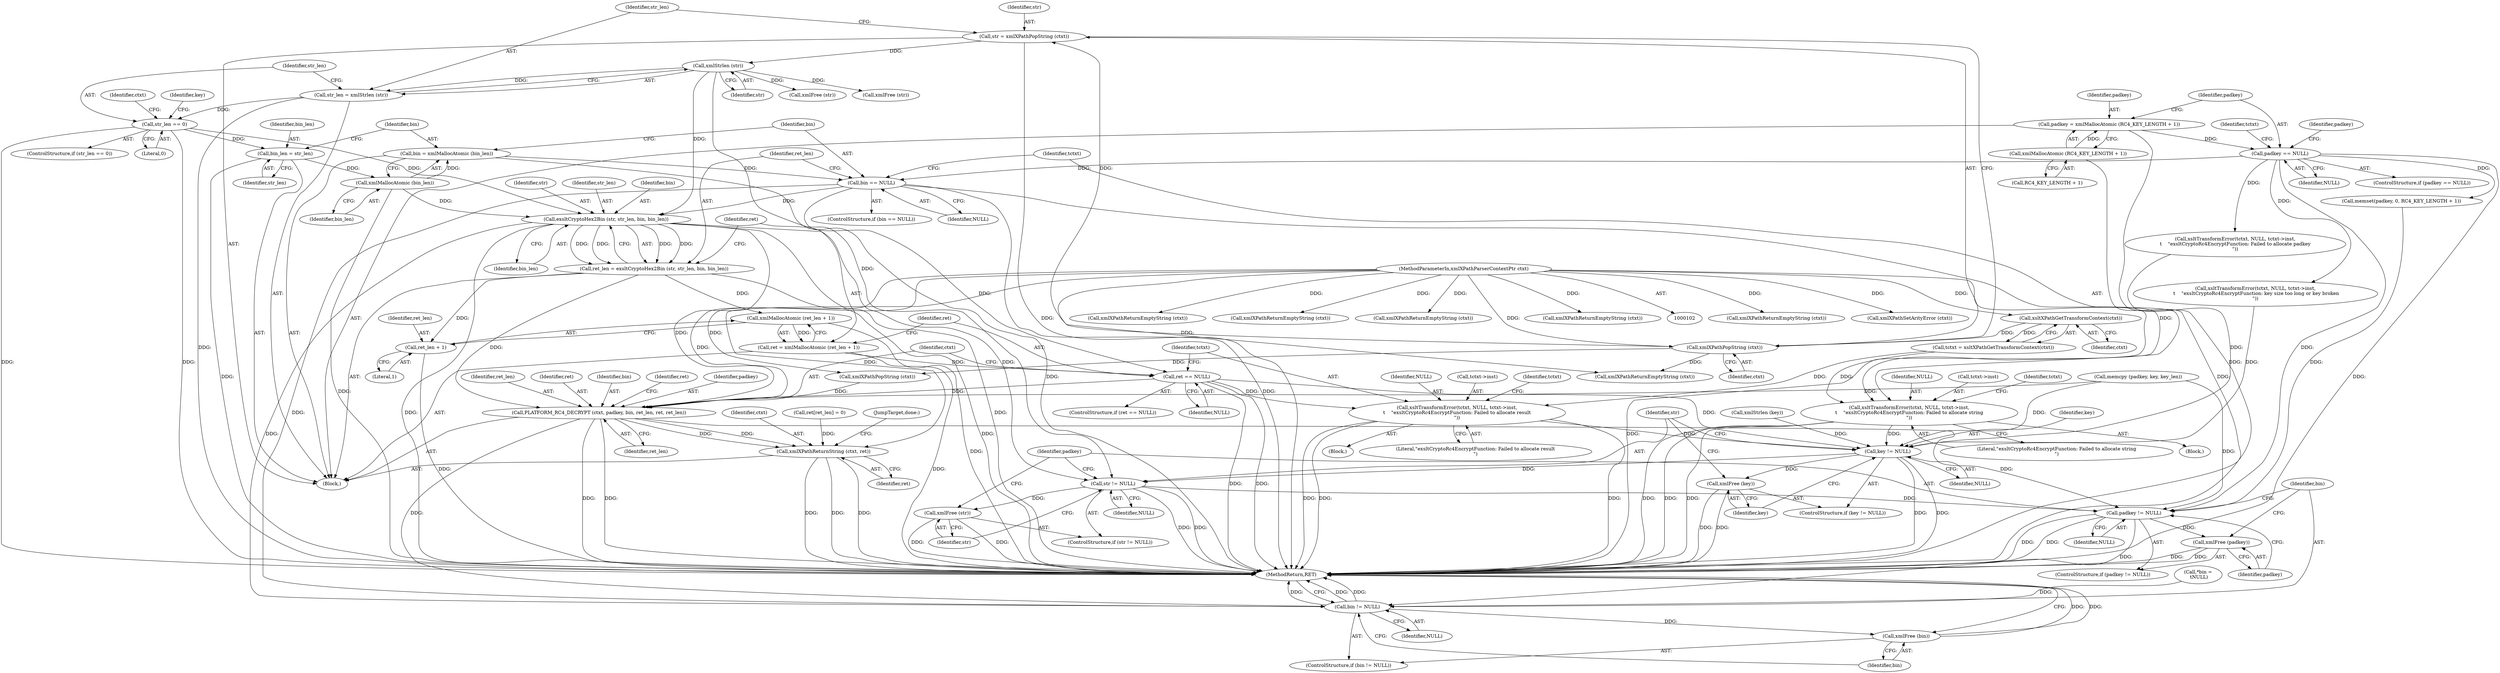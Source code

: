 digraph "0_Chrome_96dbafe288dbe2f0cc45fa3c39daf6d0c37acbab_0@pointer" {
"1000264" [label="(Call,bin == NULL)"];
"1000259" [label="(Call,bin = xmlMallocAtomic (bin_len))"];
"1000261" [label="(Call,xmlMallocAtomic (bin_len))"];
"1000256" [label="(Call,bin_len = str_len)"];
"1000167" [label="(Call,str_len == 0)"];
"1000162" [label="(Call,str_len = xmlStrlen (str))"];
"1000164" [label="(Call,xmlStrlen (str))"];
"1000158" [label="(Call,str = xmlXPathPopString (ctxt))"];
"1000160" [label="(Call,xmlXPathPopString (ctxt))"];
"1000156" [label="(Call,xsltXPathGetTransformContext(ctxt))"];
"1000103" [label="(MethodParameterIn,xmlXPathParserContextPtr ctxt)"];
"1000203" [label="(Call,padkey == NULL)"];
"1000196" [label="(Call,padkey = xmlMallocAtomic (RC4_KEY_LENGTH + 1))"];
"1000198" [label="(Call,xmlMallocAtomic (RC4_KEY_LENGTH + 1))"];
"1000268" [label="(Call,xsltTransformError(tctxt, NULL, tctxt->inst,\n\t    \"exsltCryptoRc4EncryptFunction: Failed to allocate string\n\"))"];
"1000333" [label="(Call,key != NULL)"];
"1000336" [label="(Call,xmlFree (key))"];
"1000339" [label="(Call,str != NULL)"];
"1000342" [label="(Call,xmlFree (str))"];
"1000345" [label="(Call,padkey != NULL)"];
"1000348" [label="(Call,xmlFree (padkey))"];
"1000351" [label="(Call,bin != NULL)"];
"1000354" [label="(Call,xmlFree (bin))"];
"1000285" [label="(Call,exsltCryptoHex2Bin (str, str_len, bin, bin_len))"];
"1000283" [label="(Call,ret_len = exsltCryptoHex2Bin (str, str_len, bin, bin_len))"];
"1000292" [label="(Call,xmlMallocAtomic (ret_len + 1))"];
"1000290" [label="(Call,ret = xmlMallocAtomic (ret_len + 1))"];
"1000297" [label="(Call,ret == NULL)"];
"1000301" [label="(Call,xsltTransformError(tctxt, NULL, tctxt->inst,\n\t    \"exsltCryptoRc4EncryptFunction: Failed to allocate result\n\"))"];
"1000316" [label="(Call,PLATFORM_RC4_DECRYPT (ctxt, padkey, bin, ret_len, ret, ret_len))"];
"1000328" [label="(Call,xmlXPathReturnString (ctxt, ret))"];
"1000293" [label="(Call,ret_len + 1)"];
"1000283" [label="(Call,ret_len = exsltCryptoHex2Bin (str, str_len, bin, bin_len))"];
"1000204" [label="(Identifier,padkey)"];
"1000177" [label="(Identifier,key)"];
"1000277" [label="(Identifier,tctxt)"];
"1000252" [label="(Call,memcpy (padkey, key, key_len))"];
"1000203" [label="(Call,padkey == NULL)"];
"1000264" [label="(Call,bin == NULL)"];
"1000166" [label="(ControlStructure,if (str_len == 0))"];
"1000257" [label="(Identifier,bin_len)"];
"1000335" [label="(Identifier,NULL)"];
"1000302" [label="(Identifier,tctxt)"];
"1000301" [label="(Call,xsltTransformError(tctxt, NULL, tctxt->inst,\n\t    \"exsltCryptoRc4EncryptFunction: Failed to allocate result\n\"))"];
"1000135" [label="(Call,*bin =\n \tNULL)"];
"1000332" [label="(ControlStructure,if (key != NULL))"];
"1000260" [label="(Identifier,bin)"];
"1000298" [label="(Identifier,ret)"];
"1000297" [label="(Call,ret == NULL)"];
"1000268" [label="(Call,xsltTransformError(tctxt, NULL, tctxt->inst,\n\t    \"exsltCryptoRc4EncryptFunction: Failed to allocate string\n\"))"];
"1000325" [label="(Identifier,ret)"];
"1000355" [label="(Identifier,bin)"];
"1000172" [label="(Identifier,ctxt)"];
"1000322" [label="(Identifier,ret_len)"];
"1000316" [label="(Call,PLATFORM_RC4_DECRYPT (ctxt, padkey, bin, ret_len, ret, ret_len))"];
"1000222" [label="(Call,memset(padkey, 0, RC4_KEY_LENGTH + 1))"];
"1000339" [label="(Call,str != NULL)"];
"1000270" [label="(Identifier,NULL)"];
"1000199" [label="(Call,RC4_KEY_LENGTH + 1)"];
"1000165" [label="(Identifier,str)"];
"1000173" [label="(Call,xmlFree (str))"];
"1000258" [label="(Identifier,str_len)"];
"1000299" [label="(Identifier,NULL)"];
"1000330" [label="(Identifier,ret)"];
"1000336" [label="(Call,xmlFree (key))"];
"1000265" [label="(Identifier,bin)"];
"1000329" [label="(Identifier,ctxt)"];
"1000168" [label="(Identifier,str_len)"];
"1000286" [label="(Identifier,str)"];
"1000333" [label="(Call,key != NULL)"];
"1000159" [label="(Identifier,str)"];
"1000198" [label="(Call,xmlMallocAtomic (RC4_KEY_LENGTH + 1))"];
"1000261" [label="(Call,xmlMallocAtomic (bin_len))"];
"1000105" [label="(Block,)"];
"1000162" [label="(Call,str_len = xmlStrlen (str))"];
"1000157" [label="(Identifier,ctxt)"];
"1000341" [label="(Identifier,NULL)"];
"1000345" [label="(Call,padkey != NULL)"];
"1000259" [label="(Call,bin = xmlMallocAtomic (bin_len))"];
"1000189" [label="(Call,xmlXPathReturnEmptyString (ctxt))"];
"1000323" [label="(Call,ret[ret_len] = 0)"];
"1000284" [label="(Identifier,ret_len)"];
"1000352" [label="(Identifier,bin)"];
"1000350" [label="(ControlStructure,if (bin != NULL))"];
"1000287" [label="(Identifier,str_len)"];
"1000300" [label="(Block,)"];
"1000303" [label="(Identifier,NULL)"];
"1000154" [label="(Call,tctxt = xsltXPathGetTransformContext(ctxt))"];
"1000334" [label="(Identifier,key)"];
"1000151" [label="(Call,xmlXPathSetArityError (ctxt))"];
"1000169" [label="(Literal,0)"];
"1000263" [label="(ControlStructure,if (bin == NULL))"];
"1000161" [label="(Identifier,ctxt)"];
"1000267" [label="(Block,)"];
"1000285" [label="(Call,exsltCryptoHex2Bin (str, str_len, bin, bin_len))"];
"1000291" [label="(Identifier,ret)"];
"1000343" [label="(Identifier,str)"];
"1000342" [label="(Call,xmlFree (str))"];
"1000337" [label="(Identifier,key)"];
"1000292" [label="(Call,xmlMallocAtomic (ret_len + 1))"];
"1000269" [label="(Identifier,tctxt)"];
"1000266" [label="(Identifier,NULL)"];
"1000344" [label="(ControlStructure,if (padkey != NULL))"];
"1000197" [label="(Identifier,padkey)"];
"1000318" [label="(Identifier,padkey)"];
"1000351" [label="(Call,bin != NULL)"];
"1000290" [label="(Call,ret = xmlMallocAtomic (ret_len + 1))"];
"1000158" [label="(Call,str = xmlXPathPopString (ctxt))"];
"1000196" [label="(Call,padkey = xmlMallocAtomic (RC4_KEY_LENGTH + 1))"];
"1000346" [label="(Identifier,padkey)"];
"1000271" [label="(Call,tctxt->inst)"];
"1000163" [label="(Identifier,str_len)"];
"1000349" [label="(Identifier,padkey)"];
"1000293" [label="(Call,ret_len + 1)"];
"1000223" [label="(Identifier,padkey)"];
"1000304" [label="(Call,tctxt->inst)"];
"1000193" [label="(Call,xmlFree (str))"];
"1000207" [label="(Call,xsltTransformError(tctxt, NULL, tctxt->inst,\n\t    \"exsltCryptoRc4EncryptFunction: Failed to allocate padkey\n\"))"];
"1000262" [label="(Identifier,bin_len)"];
"1000347" [label="(Identifier,NULL)"];
"1000320" [label="(Identifier,ret_len)"];
"1000294" [label="(Identifier,ret_len)"];
"1000288" [label="(Identifier,bin)"];
"1000338" [label="(ControlStructure,if (str != NULL))"];
"1000289" [label="(Identifier,bin_len)"];
"1000156" [label="(Call,xsltXPathGetTransformContext(ctxt))"];
"1000280" [label="(Call,xmlXPathReturnEmptyString (ctxt))"];
"1000348" [label="(Call,xmlFree (padkey))"];
"1000321" [label="(Identifier,ret)"];
"1000313" [label="(Call,xmlXPathReturnEmptyString (ctxt))"];
"1000295" [label="(Literal,1)"];
"1000296" [label="(ControlStructure,if (ret == NULL))"];
"1000354" [label="(Call,xmlFree (bin))"];
"1000164" [label="(Call,xmlStrlen (str))"];
"1000182" [label="(Call,xmlStrlen (key))"];
"1000256" [label="(Call,bin_len = str_len)"];
"1000219" [label="(Call,xmlXPathReturnEmptyString (ctxt))"];
"1000171" [label="(Call,xmlXPathReturnEmptyString (ctxt))"];
"1000178" [label="(Call,xmlXPathPopString (ctxt))"];
"1000205" [label="(Identifier,NULL)"];
"1000328" [label="(Call,xmlXPathReturnString (ctxt, ret))"];
"1000249" [label="(Call,xmlXPathReturnEmptyString (ctxt))"];
"1000103" [label="(MethodParameterIn,xmlXPathParserContextPtr ctxt)"];
"1000356" [label="(MethodReturn,RET)"];
"1000237" [label="(Call,xsltTransformError(tctxt, NULL, tctxt->inst,\n \t    \"exsltCryptoRc4EncryptFunction: key size too long or key broken\n\"))"];
"1000319" [label="(Identifier,bin)"];
"1000331" [label="(JumpTarget,done:)"];
"1000340" [label="(Identifier,str)"];
"1000317" [label="(Identifier,ctxt)"];
"1000208" [label="(Identifier,tctxt)"];
"1000160" [label="(Call,xmlXPathPopString (ctxt))"];
"1000353" [label="(Identifier,NULL)"];
"1000307" [label="(Literal,\"exsltCryptoRc4EncryptFunction: Failed to allocate result\n\")"];
"1000202" [label="(ControlStructure,if (padkey == NULL))"];
"1000167" [label="(Call,str_len == 0)"];
"1000274" [label="(Literal,\"exsltCryptoRc4EncryptFunction: Failed to allocate string\n\")"];
"1000310" [label="(Identifier,tctxt)"];
"1000264" -> "1000263"  [label="AST: "];
"1000264" -> "1000266"  [label="CFG: "];
"1000265" -> "1000264"  [label="AST: "];
"1000266" -> "1000264"  [label="AST: "];
"1000269" -> "1000264"  [label="CFG: "];
"1000284" -> "1000264"  [label="CFG: "];
"1000264" -> "1000356"  [label="DDG: "];
"1000259" -> "1000264"  [label="DDG: "];
"1000203" -> "1000264"  [label="DDG: "];
"1000264" -> "1000268"  [label="DDG: "];
"1000264" -> "1000285"  [label="DDG: "];
"1000264" -> "1000297"  [label="DDG: "];
"1000264" -> "1000351"  [label="DDG: "];
"1000259" -> "1000105"  [label="AST: "];
"1000259" -> "1000261"  [label="CFG: "];
"1000260" -> "1000259"  [label="AST: "];
"1000261" -> "1000259"  [label="AST: "];
"1000265" -> "1000259"  [label="CFG: "];
"1000259" -> "1000356"  [label="DDG: "];
"1000261" -> "1000259"  [label="DDG: "];
"1000261" -> "1000262"  [label="CFG: "];
"1000262" -> "1000261"  [label="AST: "];
"1000261" -> "1000356"  [label="DDG: "];
"1000256" -> "1000261"  [label="DDG: "];
"1000261" -> "1000285"  [label="DDG: "];
"1000256" -> "1000105"  [label="AST: "];
"1000256" -> "1000258"  [label="CFG: "];
"1000257" -> "1000256"  [label="AST: "];
"1000258" -> "1000256"  [label="AST: "];
"1000260" -> "1000256"  [label="CFG: "];
"1000256" -> "1000356"  [label="DDG: "];
"1000167" -> "1000256"  [label="DDG: "];
"1000167" -> "1000166"  [label="AST: "];
"1000167" -> "1000169"  [label="CFG: "];
"1000168" -> "1000167"  [label="AST: "];
"1000169" -> "1000167"  [label="AST: "];
"1000172" -> "1000167"  [label="CFG: "];
"1000177" -> "1000167"  [label="CFG: "];
"1000167" -> "1000356"  [label="DDG: "];
"1000167" -> "1000356"  [label="DDG: "];
"1000162" -> "1000167"  [label="DDG: "];
"1000167" -> "1000285"  [label="DDG: "];
"1000162" -> "1000105"  [label="AST: "];
"1000162" -> "1000164"  [label="CFG: "];
"1000163" -> "1000162"  [label="AST: "];
"1000164" -> "1000162"  [label="AST: "];
"1000168" -> "1000162"  [label="CFG: "];
"1000162" -> "1000356"  [label="DDG: "];
"1000164" -> "1000162"  [label="DDG: "];
"1000164" -> "1000165"  [label="CFG: "];
"1000165" -> "1000164"  [label="AST: "];
"1000158" -> "1000164"  [label="DDG: "];
"1000164" -> "1000173"  [label="DDG: "];
"1000164" -> "1000193"  [label="DDG: "];
"1000164" -> "1000285"  [label="DDG: "];
"1000164" -> "1000339"  [label="DDG: "];
"1000158" -> "1000105"  [label="AST: "];
"1000158" -> "1000160"  [label="CFG: "];
"1000159" -> "1000158"  [label="AST: "];
"1000160" -> "1000158"  [label="AST: "];
"1000163" -> "1000158"  [label="CFG: "];
"1000158" -> "1000356"  [label="DDG: "];
"1000160" -> "1000158"  [label="DDG: "];
"1000160" -> "1000161"  [label="CFG: "];
"1000161" -> "1000160"  [label="AST: "];
"1000156" -> "1000160"  [label="DDG: "];
"1000103" -> "1000160"  [label="DDG: "];
"1000160" -> "1000171"  [label="DDG: "];
"1000160" -> "1000178"  [label="DDG: "];
"1000156" -> "1000154"  [label="AST: "];
"1000156" -> "1000157"  [label="CFG: "];
"1000157" -> "1000156"  [label="AST: "];
"1000154" -> "1000156"  [label="CFG: "];
"1000156" -> "1000154"  [label="DDG: "];
"1000103" -> "1000156"  [label="DDG: "];
"1000103" -> "1000102"  [label="AST: "];
"1000103" -> "1000356"  [label="DDG: "];
"1000103" -> "1000151"  [label="DDG: "];
"1000103" -> "1000171"  [label="DDG: "];
"1000103" -> "1000178"  [label="DDG: "];
"1000103" -> "1000189"  [label="DDG: "];
"1000103" -> "1000219"  [label="DDG: "];
"1000103" -> "1000249"  [label="DDG: "];
"1000103" -> "1000280"  [label="DDG: "];
"1000103" -> "1000313"  [label="DDG: "];
"1000103" -> "1000316"  [label="DDG: "];
"1000103" -> "1000328"  [label="DDG: "];
"1000203" -> "1000202"  [label="AST: "];
"1000203" -> "1000205"  [label="CFG: "];
"1000204" -> "1000203"  [label="AST: "];
"1000205" -> "1000203"  [label="AST: "];
"1000208" -> "1000203"  [label="CFG: "];
"1000223" -> "1000203"  [label="CFG: "];
"1000203" -> "1000356"  [label="DDG: "];
"1000196" -> "1000203"  [label="DDG: "];
"1000203" -> "1000207"  [label="DDG: "];
"1000203" -> "1000222"  [label="DDG: "];
"1000203" -> "1000237"  [label="DDG: "];
"1000203" -> "1000345"  [label="DDG: "];
"1000196" -> "1000105"  [label="AST: "];
"1000196" -> "1000198"  [label="CFG: "];
"1000197" -> "1000196"  [label="AST: "];
"1000198" -> "1000196"  [label="AST: "];
"1000204" -> "1000196"  [label="CFG: "];
"1000196" -> "1000356"  [label="DDG: "];
"1000198" -> "1000196"  [label="DDG: "];
"1000198" -> "1000199"  [label="CFG: "];
"1000199" -> "1000198"  [label="AST: "];
"1000198" -> "1000356"  [label="DDG: "];
"1000268" -> "1000267"  [label="AST: "];
"1000268" -> "1000274"  [label="CFG: "];
"1000269" -> "1000268"  [label="AST: "];
"1000270" -> "1000268"  [label="AST: "];
"1000271" -> "1000268"  [label="AST: "];
"1000274" -> "1000268"  [label="AST: "];
"1000277" -> "1000268"  [label="CFG: "];
"1000268" -> "1000356"  [label="DDG: "];
"1000268" -> "1000356"  [label="DDG: "];
"1000268" -> "1000356"  [label="DDG: "];
"1000154" -> "1000268"  [label="DDG: "];
"1000268" -> "1000333"  [label="DDG: "];
"1000333" -> "1000332"  [label="AST: "];
"1000333" -> "1000335"  [label="CFG: "];
"1000334" -> "1000333"  [label="AST: "];
"1000335" -> "1000333"  [label="AST: "];
"1000337" -> "1000333"  [label="CFG: "];
"1000340" -> "1000333"  [label="CFG: "];
"1000333" -> "1000356"  [label="DDG: "];
"1000333" -> "1000356"  [label="DDG: "];
"1000252" -> "1000333"  [label="DDG: "];
"1000182" -> "1000333"  [label="DDG: "];
"1000207" -> "1000333"  [label="DDG: "];
"1000237" -> "1000333"  [label="DDG: "];
"1000301" -> "1000333"  [label="DDG: "];
"1000297" -> "1000333"  [label="DDG: "];
"1000333" -> "1000336"  [label="DDG: "];
"1000333" -> "1000339"  [label="DDG: "];
"1000336" -> "1000332"  [label="AST: "];
"1000336" -> "1000337"  [label="CFG: "];
"1000337" -> "1000336"  [label="AST: "];
"1000340" -> "1000336"  [label="CFG: "];
"1000336" -> "1000356"  [label="DDG: "];
"1000336" -> "1000356"  [label="DDG: "];
"1000339" -> "1000338"  [label="AST: "];
"1000339" -> "1000341"  [label="CFG: "];
"1000340" -> "1000339"  [label="AST: "];
"1000341" -> "1000339"  [label="AST: "];
"1000343" -> "1000339"  [label="CFG: "];
"1000346" -> "1000339"  [label="CFG: "];
"1000339" -> "1000356"  [label="DDG: "];
"1000339" -> "1000356"  [label="DDG: "];
"1000285" -> "1000339"  [label="DDG: "];
"1000339" -> "1000342"  [label="DDG: "];
"1000339" -> "1000345"  [label="DDG: "];
"1000342" -> "1000338"  [label="AST: "];
"1000342" -> "1000343"  [label="CFG: "];
"1000343" -> "1000342"  [label="AST: "];
"1000346" -> "1000342"  [label="CFG: "];
"1000342" -> "1000356"  [label="DDG: "];
"1000342" -> "1000356"  [label="DDG: "];
"1000345" -> "1000344"  [label="AST: "];
"1000345" -> "1000347"  [label="CFG: "];
"1000346" -> "1000345"  [label="AST: "];
"1000347" -> "1000345"  [label="AST: "];
"1000349" -> "1000345"  [label="CFG: "];
"1000352" -> "1000345"  [label="CFG: "];
"1000345" -> "1000356"  [label="DDG: "];
"1000345" -> "1000356"  [label="DDG: "];
"1000222" -> "1000345"  [label="DDG: "];
"1000252" -> "1000345"  [label="DDG: "];
"1000316" -> "1000345"  [label="DDG: "];
"1000345" -> "1000348"  [label="DDG: "];
"1000345" -> "1000351"  [label="DDG: "];
"1000348" -> "1000344"  [label="AST: "];
"1000348" -> "1000349"  [label="CFG: "];
"1000349" -> "1000348"  [label="AST: "];
"1000352" -> "1000348"  [label="CFG: "];
"1000348" -> "1000356"  [label="DDG: "];
"1000348" -> "1000356"  [label="DDG: "];
"1000351" -> "1000350"  [label="AST: "];
"1000351" -> "1000353"  [label="CFG: "];
"1000352" -> "1000351"  [label="AST: "];
"1000353" -> "1000351"  [label="AST: "];
"1000355" -> "1000351"  [label="CFG: "];
"1000356" -> "1000351"  [label="CFG: "];
"1000351" -> "1000356"  [label="DDG: "];
"1000351" -> "1000356"  [label="DDG: "];
"1000351" -> "1000356"  [label="DDG: "];
"1000316" -> "1000351"  [label="DDG: "];
"1000135" -> "1000351"  [label="DDG: "];
"1000285" -> "1000351"  [label="DDG: "];
"1000351" -> "1000354"  [label="DDG: "];
"1000354" -> "1000350"  [label="AST: "];
"1000354" -> "1000355"  [label="CFG: "];
"1000355" -> "1000354"  [label="AST: "];
"1000356" -> "1000354"  [label="CFG: "];
"1000354" -> "1000356"  [label="DDG: "];
"1000354" -> "1000356"  [label="DDG: "];
"1000285" -> "1000283"  [label="AST: "];
"1000285" -> "1000289"  [label="CFG: "];
"1000286" -> "1000285"  [label="AST: "];
"1000287" -> "1000285"  [label="AST: "];
"1000288" -> "1000285"  [label="AST: "];
"1000289" -> "1000285"  [label="AST: "];
"1000283" -> "1000285"  [label="CFG: "];
"1000285" -> "1000356"  [label="DDG: "];
"1000285" -> "1000356"  [label="DDG: "];
"1000285" -> "1000283"  [label="DDG: "];
"1000285" -> "1000283"  [label="DDG: "];
"1000285" -> "1000283"  [label="DDG: "];
"1000285" -> "1000283"  [label="DDG: "];
"1000285" -> "1000316"  [label="DDG: "];
"1000283" -> "1000105"  [label="AST: "];
"1000284" -> "1000283"  [label="AST: "];
"1000291" -> "1000283"  [label="CFG: "];
"1000283" -> "1000356"  [label="DDG: "];
"1000283" -> "1000292"  [label="DDG: "];
"1000283" -> "1000293"  [label="DDG: "];
"1000283" -> "1000316"  [label="DDG: "];
"1000292" -> "1000290"  [label="AST: "];
"1000292" -> "1000293"  [label="CFG: "];
"1000293" -> "1000292"  [label="AST: "];
"1000290" -> "1000292"  [label="CFG: "];
"1000292" -> "1000356"  [label="DDG: "];
"1000292" -> "1000290"  [label="DDG: "];
"1000290" -> "1000105"  [label="AST: "];
"1000291" -> "1000290"  [label="AST: "];
"1000298" -> "1000290"  [label="CFG: "];
"1000290" -> "1000356"  [label="DDG: "];
"1000290" -> "1000297"  [label="DDG: "];
"1000297" -> "1000296"  [label="AST: "];
"1000297" -> "1000299"  [label="CFG: "];
"1000298" -> "1000297"  [label="AST: "];
"1000299" -> "1000297"  [label="AST: "];
"1000302" -> "1000297"  [label="CFG: "];
"1000317" -> "1000297"  [label="CFG: "];
"1000297" -> "1000356"  [label="DDG: "];
"1000297" -> "1000356"  [label="DDG: "];
"1000297" -> "1000301"  [label="DDG: "];
"1000297" -> "1000316"  [label="DDG: "];
"1000301" -> "1000300"  [label="AST: "];
"1000301" -> "1000307"  [label="CFG: "];
"1000302" -> "1000301"  [label="AST: "];
"1000303" -> "1000301"  [label="AST: "];
"1000304" -> "1000301"  [label="AST: "];
"1000307" -> "1000301"  [label="AST: "];
"1000310" -> "1000301"  [label="CFG: "];
"1000301" -> "1000356"  [label="DDG: "];
"1000301" -> "1000356"  [label="DDG: "];
"1000301" -> "1000356"  [label="DDG: "];
"1000154" -> "1000301"  [label="DDG: "];
"1000316" -> "1000105"  [label="AST: "];
"1000316" -> "1000322"  [label="CFG: "];
"1000317" -> "1000316"  [label="AST: "];
"1000318" -> "1000316"  [label="AST: "];
"1000319" -> "1000316"  [label="AST: "];
"1000320" -> "1000316"  [label="AST: "];
"1000321" -> "1000316"  [label="AST: "];
"1000322" -> "1000316"  [label="AST: "];
"1000325" -> "1000316"  [label="CFG: "];
"1000316" -> "1000356"  [label="DDG: "];
"1000316" -> "1000356"  [label="DDG: "];
"1000178" -> "1000316"  [label="DDG: "];
"1000252" -> "1000316"  [label="DDG: "];
"1000316" -> "1000328"  [label="DDG: "];
"1000316" -> "1000328"  [label="DDG: "];
"1000328" -> "1000105"  [label="AST: "];
"1000328" -> "1000330"  [label="CFG: "];
"1000329" -> "1000328"  [label="AST: "];
"1000330" -> "1000328"  [label="AST: "];
"1000331" -> "1000328"  [label="CFG: "];
"1000328" -> "1000356"  [label="DDG: "];
"1000328" -> "1000356"  [label="DDG: "];
"1000328" -> "1000356"  [label="DDG: "];
"1000323" -> "1000328"  [label="DDG: "];
"1000293" -> "1000295"  [label="CFG: "];
"1000294" -> "1000293"  [label="AST: "];
"1000295" -> "1000293"  [label="AST: "];
"1000293" -> "1000356"  [label="DDG: "];
}
